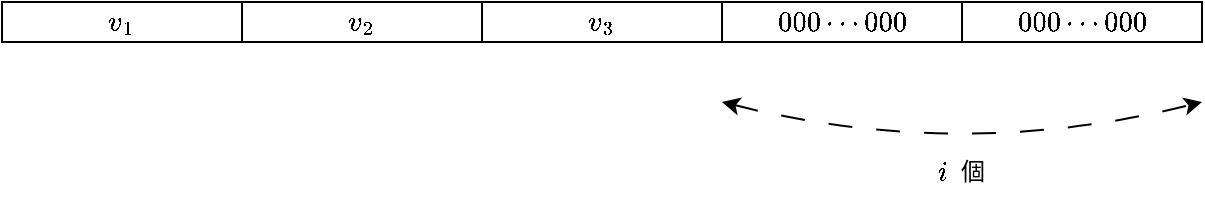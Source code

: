 <mxfile version="24.7.17">
  <diagram name="Vector Split" id="0">
    <mxGraphModel dx="954" dy="613" grid="1" gridSize="10" guides="1" tooltips="1" connect="1" arrows="1" fold="1" page="1" pageScale="1" pageWidth="827" pageHeight="1169" math="1" shadow="0">
      <root>
        <mxCell id="0" />
        <mxCell id="1" parent="0" />
        <mxCell id="5mW8UUuW8cWVtmHEqI13-25" value="個" style="text;html=1;align=center;verticalAlign=middle;resizable=0;points=[];autosize=1;strokeColor=none;fillColor=none;" parent="1" vertex="1">
          <mxGeometry x="505" y="190" width="40" height="30" as="geometry" />
        </mxCell>
        <mxCell id="5mW8UUuW8cWVtmHEqI13-12" value="$$v_1$$" style="rounded=0;whiteSpace=wrap;html=1;" parent="1" vertex="1">
          <mxGeometry x="40" y="120" width="120" height="20" as="geometry" />
        </mxCell>
        <mxCell id="5mW8UUuW8cWVtmHEqI13-13" value="$$v_2$$" style="rounded=0;whiteSpace=wrap;html=1;" parent="1" vertex="1">
          <mxGeometry x="160" y="120" width="120" height="20" as="geometry" />
        </mxCell>
        <mxCell id="5mW8UUuW8cWVtmHEqI13-14" value="$$v_3$$" style="rounded=0;whiteSpace=wrap;html=1;" parent="1" vertex="1">
          <mxGeometry x="280" y="120" width="120" height="20" as="geometry" />
        </mxCell>
        <mxCell id="5mW8UUuW8cWVtmHEqI13-15" value="$$000\cdots 000$$" style="rounded=0;whiteSpace=wrap;html=1;" parent="1" vertex="1">
          <mxGeometry x="400" y="120" width="120" height="20" as="geometry" />
        </mxCell>
        <mxCell id="5mW8UUuW8cWVtmHEqI13-20" value="$$000\cdots 000$$" style="rounded=0;whiteSpace=wrap;html=1;" parent="1" vertex="1">
          <mxGeometry x="520" y="120" width="120" height="20" as="geometry" />
        </mxCell>
        <mxCell id="5mW8UUuW8cWVtmHEqI13-24" value="$$i$$" style="text;html=1;align=center;verticalAlign=middle;resizable=0;points=[];autosize=1;strokeColor=none;fillColor=none;" parent="1" vertex="1">
          <mxGeometry x="485" y="190" width="50" height="30" as="geometry" />
        </mxCell>
        <mxCell id="uQrCQO1sHS2_ZI6FuB6k-1" value="" style="endArrow=classic;startArrow=classic;html=1;rounded=0;curved=1;dashed=1;dashPattern=12 12;" edge="1" parent="1">
          <mxGeometry width="50" height="50" relative="1" as="geometry">
            <mxPoint x="400" y="170" as="sourcePoint" />
            <mxPoint x="640" y="170" as="targetPoint" />
            <Array as="points">
              <mxPoint x="520" y="200" />
            </Array>
          </mxGeometry>
        </mxCell>
      </root>
    </mxGraphModel>
  </diagram>
</mxfile>
